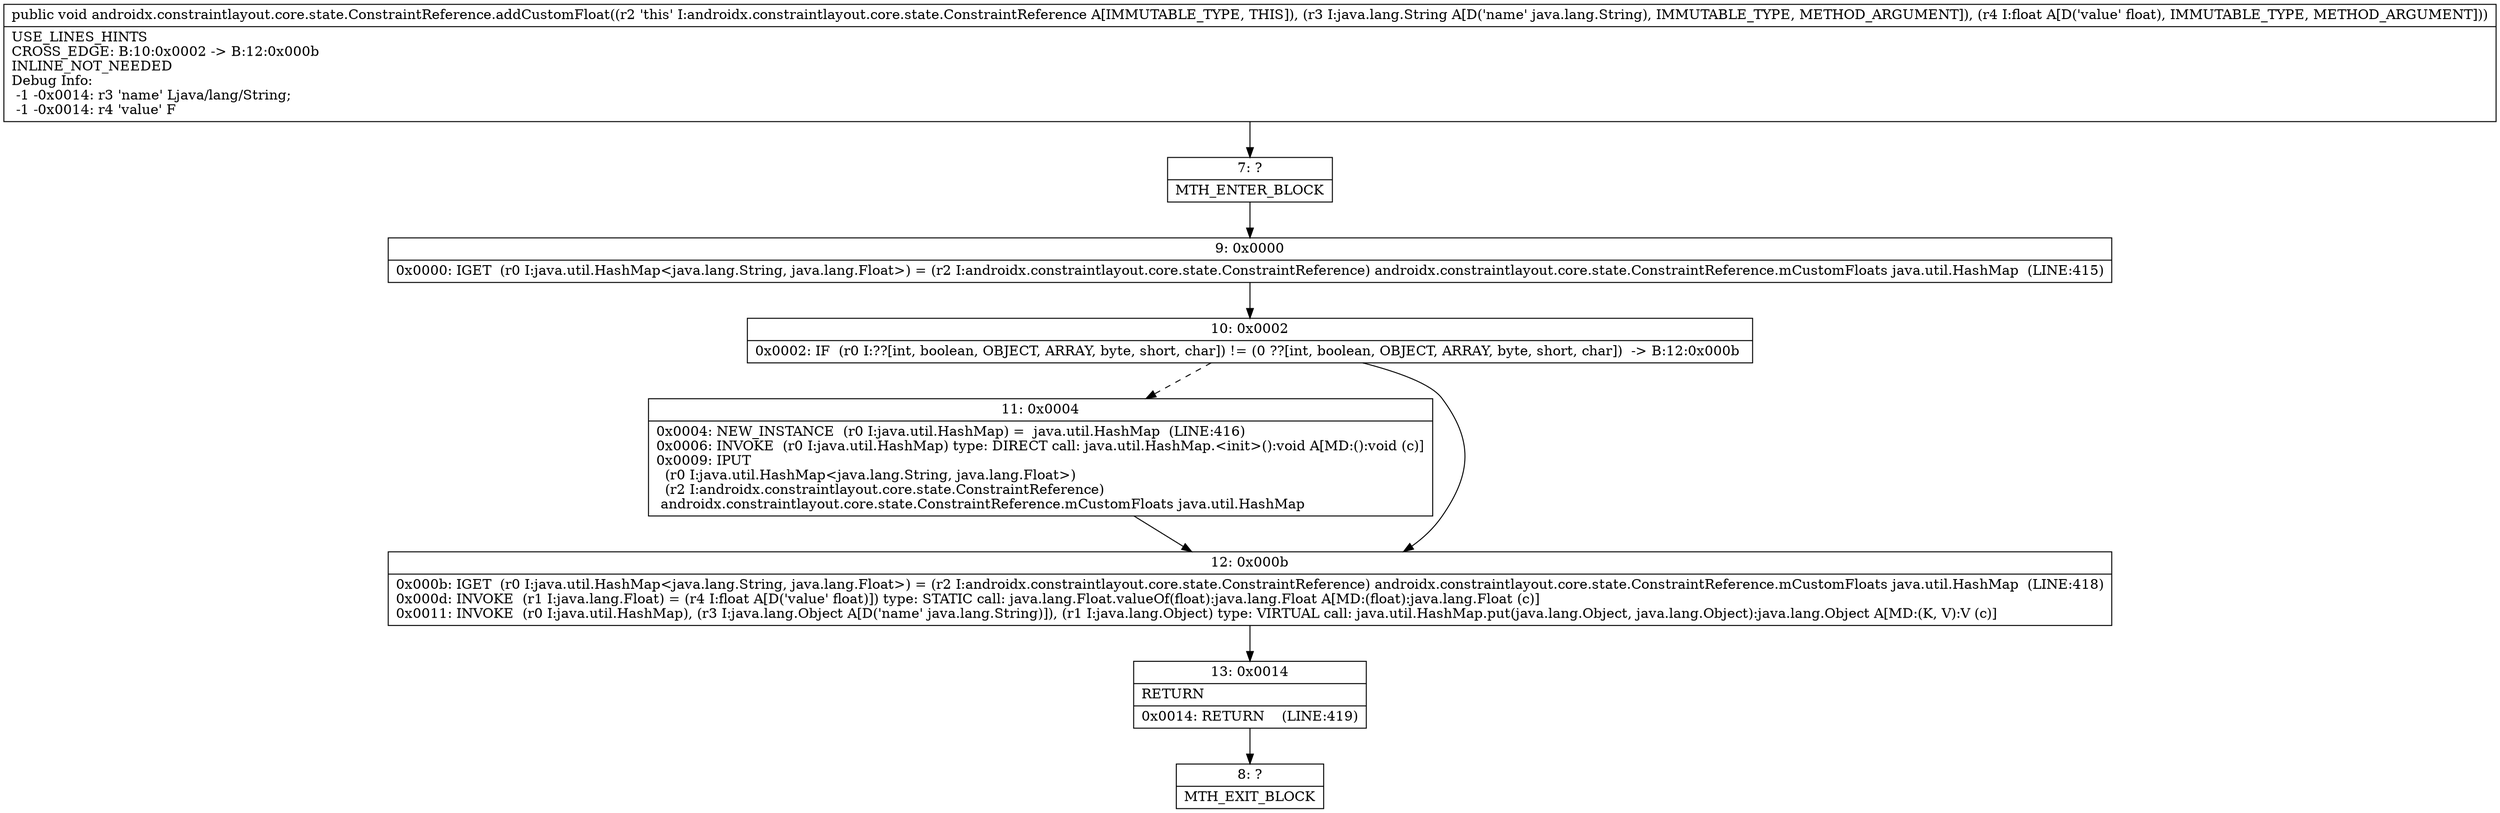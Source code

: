 digraph "CFG forandroidx.constraintlayout.core.state.ConstraintReference.addCustomFloat(Ljava\/lang\/String;F)V" {
Node_7 [shape=record,label="{7\:\ ?|MTH_ENTER_BLOCK\l}"];
Node_9 [shape=record,label="{9\:\ 0x0000|0x0000: IGET  (r0 I:java.util.HashMap\<java.lang.String, java.lang.Float\>) = (r2 I:androidx.constraintlayout.core.state.ConstraintReference) androidx.constraintlayout.core.state.ConstraintReference.mCustomFloats java.util.HashMap  (LINE:415)\l}"];
Node_10 [shape=record,label="{10\:\ 0x0002|0x0002: IF  (r0 I:??[int, boolean, OBJECT, ARRAY, byte, short, char]) != (0 ??[int, boolean, OBJECT, ARRAY, byte, short, char])  \-\> B:12:0x000b \l}"];
Node_11 [shape=record,label="{11\:\ 0x0004|0x0004: NEW_INSTANCE  (r0 I:java.util.HashMap) =  java.util.HashMap  (LINE:416)\l0x0006: INVOKE  (r0 I:java.util.HashMap) type: DIRECT call: java.util.HashMap.\<init\>():void A[MD:():void (c)]\l0x0009: IPUT  \l  (r0 I:java.util.HashMap\<java.lang.String, java.lang.Float\>)\l  (r2 I:androidx.constraintlayout.core.state.ConstraintReference)\l androidx.constraintlayout.core.state.ConstraintReference.mCustomFloats java.util.HashMap \l}"];
Node_12 [shape=record,label="{12\:\ 0x000b|0x000b: IGET  (r0 I:java.util.HashMap\<java.lang.String, java.lang.Float\>) = (r2 I:androidx.constraintlayout.core.state.ConstraintReference) androidx.constraintlayout.core.state.ConstraintReference.mCustomFloats java.util.HashMap  (LINE:418)\l0x000d: INVOKE  (r1 I:java.lang.Float) = (r4 I:float A[D('value' float)]) type: STATIC call: java.lang.Float.valueOf(float):java.lang.Float A[MD:(float):java.lang.Float (c)]\l0x0011: INVOKE  (r0 I:java.util.HashMap), (r3 I:java.lang.Object A[D('name' java.lang.String)]), (r1 I:java.lang.Object) type: VIRTUAL call: java.util.HashMap.put(java.lang.Object, java.lang.Object):java.lang.Object A[MD:(K, V):V (c)]\l}"];
Node_13 [shape=record,label="{13\:\ 0x0014|RETURN\l|0x0014: RETURN    (LINE:419)\l}"];
Node_8 [shape=record,label="{8\:\ ?|MTH_EXIT_BLOCK\l}"];
MethodNode[shape=record,label="{public void androidx.constraintlayout.core.state.ConstraintReference.addCustomFloat((r2 'this' I:androidx.constraintlayout.core.state.ConstraintReference A[IMMUTABLE_TYPE, THIS]), (r3 I:java.lang.String A[D('name' java.lang.String), IMMUTABLE_TYPE, METHOD_ARGUMENT]), (r4 I:float A[D('value' float), IMMUTABLE_TYPE, METHOD_ARGUMENT]))  | USE_LINES_HINTS\lCROSS_EDGE: B:10:0x0002 \-\> B:12:0x000b\lINLINE_NOT_NEEDED\lDebug Info:\l  \-1 \-0x0014: r3 'name' Ljava\/lang\/String;\l  \-1 \-0x0014: r4 'value' F\l}"];
MethodNode -> Node_7;Node_7 -> Node_9;
Node_9 -> Node_10;
Node_10 -> Node_11[style=dashed];
Node_10 -> Node_12;
Node_11 -> Node_12;
Node_12 -> Node_13;
Node_13 -> Node_8;
}

